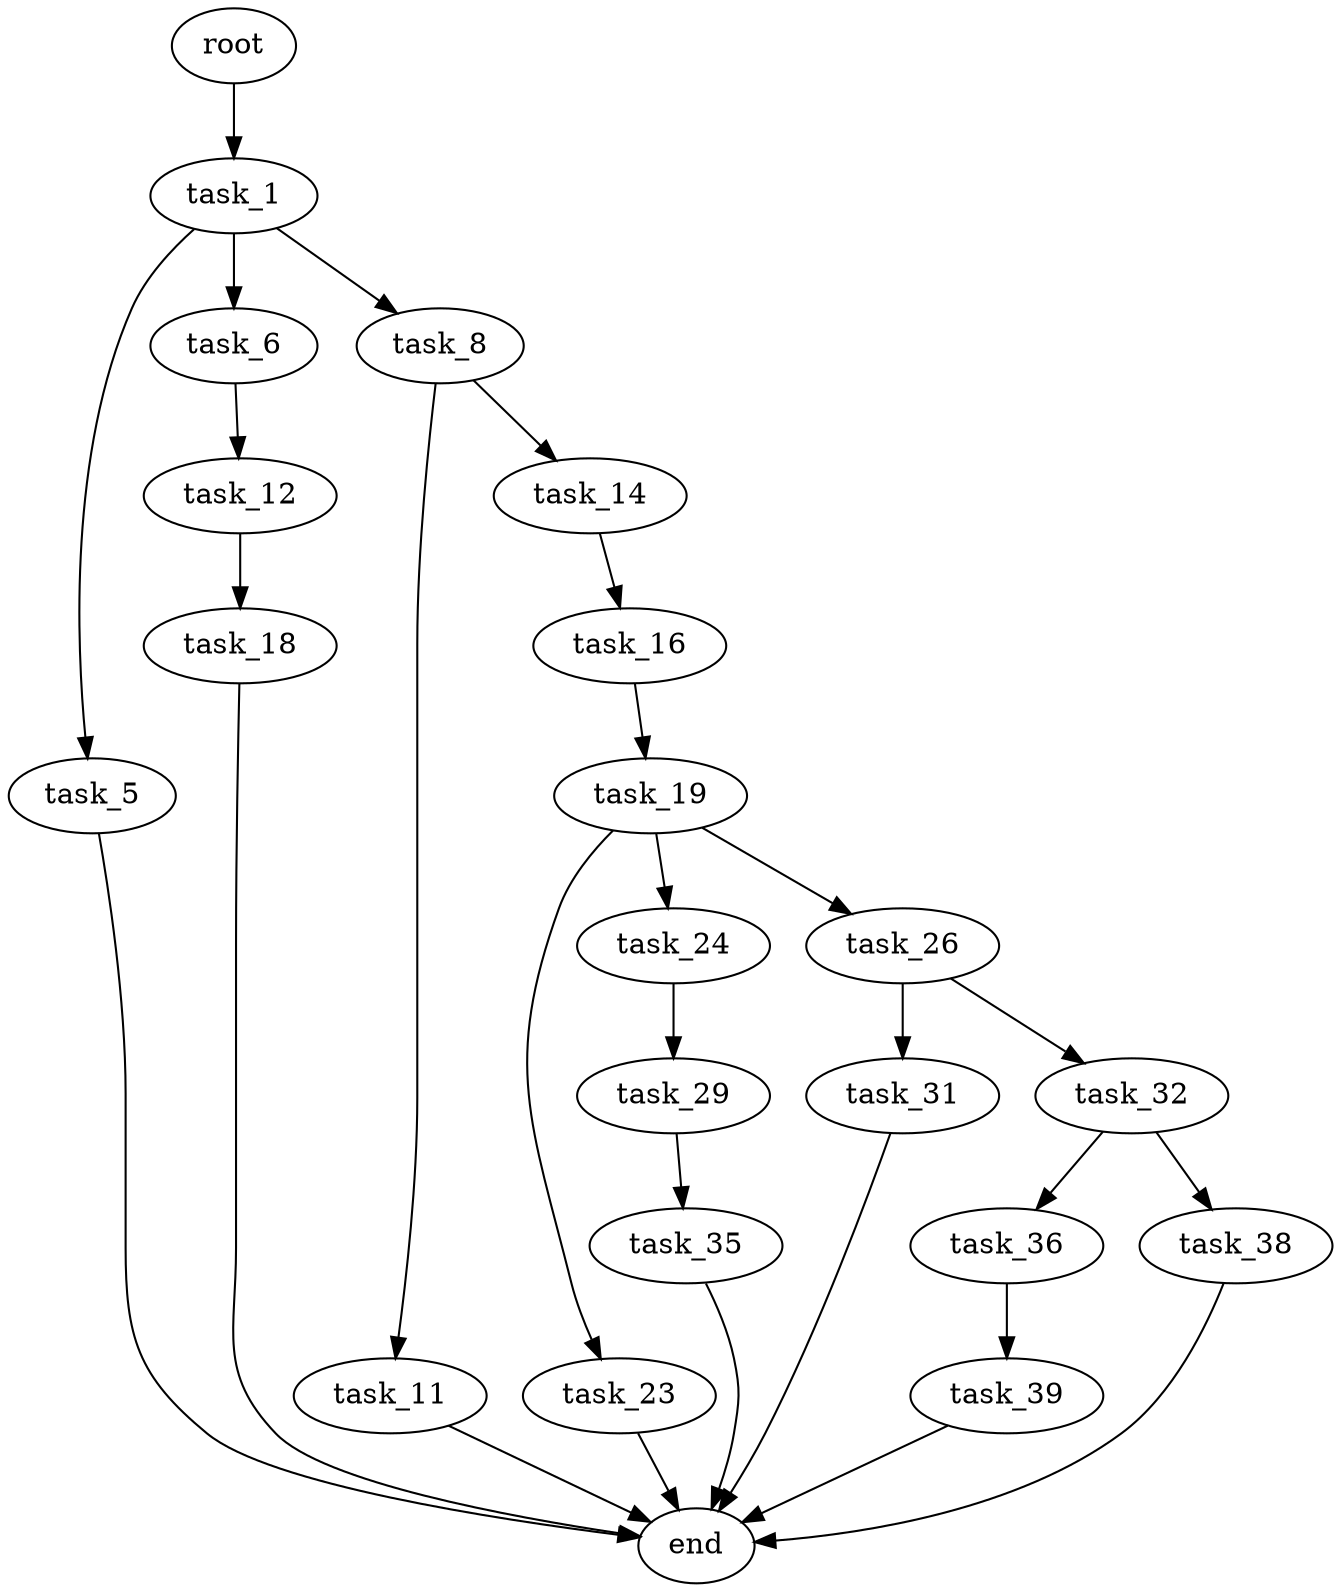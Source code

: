 digraph G {
  root [size="0.000000"];
  task_1 [size="573653791103.000000"];
  task_5 [size="231928233984.000000"];
  task_6 [size="22611580097.000000"];
  task_8 [size="41560852173.000000"];
  task_11 [size="476485794916.000000"];
  task_12 [size="782757789696.000000"];
  task_14 [size="1073741824000.000000"];
  task_16 [size="481180399903.000000"];
  task_18 [size="13163795118.000000"];
  task_19 [size="549755813888.000000"];
  task_23 [size="8589934592.000000"];
  task_24 [size="231928233984.000000"];
  task_26 [size="3922141879.000000"];
  task_29 [size="839999610372.000000"];
  task_31 [size="221343048774.000000"];
  task_32 [size="394608579097.000000"];
  task_35 [size="368293445632.000000"];
  task_36 [size="37483492835.000000"];
  task_38 [size="231928233984.000000"];
  task_39 [size="782757789696.000000"];
  end [size="0.000000"];

  root -> task_1 [size="1.000000"];
  task_1 -> task_5 [size="679477248.000000"];
  task_1 -> task_6 [size="679477248.000000"];
  task_1 -> task_8 [size="679477248.000000"];
  task_5 -> end [size="1.000000"];
  task_6 -> task_12 [size="838860800.000000"];
  task_8 -> task_11 [size="838860800.000000"];
  task_8 -> task_14 [size="838860800.000000"];
  task_11 -> end [size="1.000000"];
  task_12 -> task_18 [size="679477248.000000"];
  task_14 -> task_16 [size="838860800.000000"];
  task_16 -> task_19 [size="536870912.000000"];
  task_18 -> end [size="1.000000"];
  task_19 -> task_23 [size="536870912.000000"];
  task_19 -> task_24 [size="536870912.000000"];
  task_19 -> task_26 [size="536870912.000000"];
  task_23 -> end [size="1.000000"];
  task_24 -> task_29 [size="301989888.000000"];
  task_26 -> task_31 [size="411041792.000000"];
  task_26 -> task_32 [size="411041792.000000"];
  task_29 -> task_35 [size="679477248.000000"];
  task_31 -> end [size="1.000000"];
  task_32 -> task_36 [size="679477248.000000"];
  task_32 -> task_38 [size="679477248.000000"];
  task_35 -> end [size="1.000000"];
  task_36 -> task_39 [size="33554432.000000"];
  task_38 -> end [size="1.000000"];
  task_39 -> end [size="1.000000"];
}

